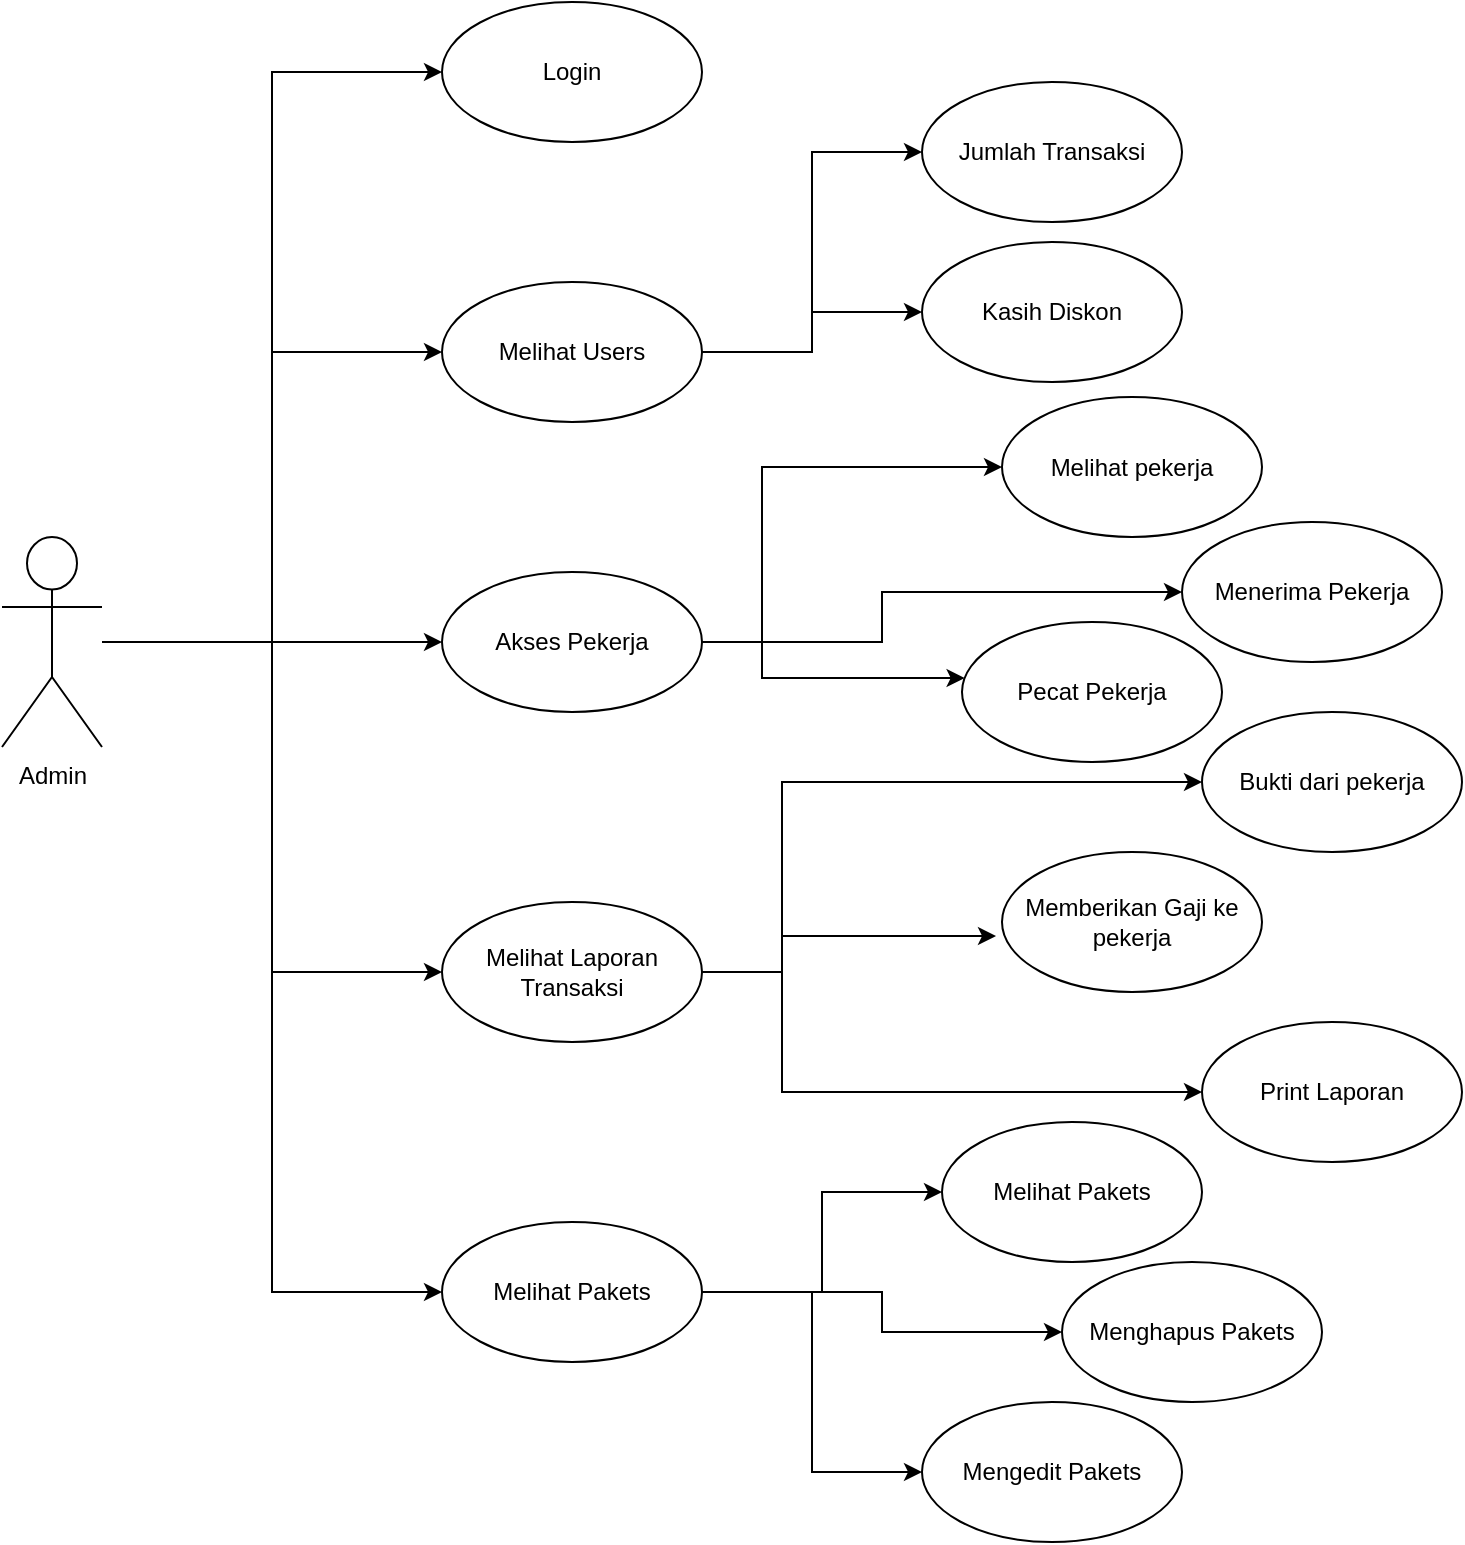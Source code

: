 <mxfile version="15.7.0" type="device" pages="3"><diagram id="GLr3SEYBAO6gfkQ210sp" name="admin"><mxGraphModel dx="1736" dy="1955" grid="1" gridSize="10" guides="1" tooltips="1" connect="1" arrows="1" fold="1" page="1" pageScale="1" pageWidth="827" pageHeight="1169" math="0" shadow="0"><root><mxCell id="0"/><mxCell id="1" parent="0"/><mxCell id="dEsvKawWJYGq54YhPNJZ-28" style="edgeStyle=orthogonalEdgeStyle;rounded=0;orthogonalLoop=1;jettySize=auto;html=1;entryX=0;entryY=0.5;entryDx=0;entryDy=0;" parent="1" source="dEsvKawWJYGq54YhPNJZ-1" target="dEsvKawWJYGq54YhPNJZ-8" edge="1"><mxGeometry relative="1" as="geometry"/></mxCell><mxCell id="dEsvKawWJYGq54YhPNJZ-29" style="edgeStyle=orthogonalEdgeStyle;rounded=0;orthogonalLoop=1;jettySize=auto;html=1;entryX=0;entryY=0.5;entryDx=0;entryDy=0;" parent="1" source="dEsvKawWJYGq54YhPNJZ-1" target="dEsvKawWJYGq54YhPNJZ-9" edge="1"><mxGeometry relative="1" as="geometry"/></mxCell><mxCell id="dEsvKawWJYGq54YhPNJZ-30" style="edgeStyle=orthogonalEdgeStyle;rounded=0;orthogonalLoop=1;jettySize=auto;html=1;entryX=0;entryY=0.5;entryDx=0;entryDy=0;" parent="1" source="dEsvKawWJYGq54YhPNJZ-1" target="dEsvKawWJYGq54YhPNJZ-10" edge="1"><mxGeometry relative="1" as="geometry"/></mxCell><mxCell id="dEsvKawWJYGq54YhPNJZ-31" style="edgeStyle=orthogonalEdgeStyle;rounded=0;orthogonalLoop=1;jettySize=auto;html=1;entryX=0;entryY=0.5;entryDx=0;entryDy=0;" parent="1" source="dEsvKawWJYGq54YhPNJZ-1" target="dEsvKawWJYGq54YhPNJZ-11" edge="1"><mxGeometry relative="1" as="geometry"/></mxCell><mxCell id="dEsvKawWJYGq54YhPNJZ-32" style="edgeStyle=orthogonalEdgeStyle;rounded=0;orthogonalLoop=1;jettySize=auto;html=1;entryX=0;entryY=0.5;entryDx=0;entryDy=0;" parent="1" source="dEsvKawWJYGq54YhPNJZ-1" target="dEsvKawWJYGq54YhPNJZ-14" edge="1"><mxGeometry relative="1" as="geometry"/></mxCell><mxCell id="dEsvKawWJYGq54YhPNJZ-1" value="Admin" style="shape=umlActor;verticalLabelPosition=bottom;verticalAlign=top;html=1;outlineConnect=0;" parent="1" vertex="1"><mxGeometry x="30" y="-62.5" width="50" height="105" as="geometry"/></mxCell><mxCell id="dEsvKawWJYGq54YhPNJZ-8" value="Login" style="ellipse;whiteSpace=wrap;html=1;" parent="1" vertex="1"><mxGeometry x="250" y="-330" width="130" height="70" as="geometry"/></mxCell><mxCell id="rbuk5nQ0P69aqt_O8GA5-3" style="edgeStyle=orthogonalEdgeStyle;rounded=0;orthogonalLoop=1;jettySize=auto;html=1;entryX=0;entryY=0.5;entryDx=0;entryDy=0;" edge="1" parent="1" source="dEsvKawWJYGq54YhPNJZ-9" target="rbuk5nQ0P69aqt_O8GA5-1"><mxGeometry relative="1" as="geometry"/></mxCell><mxCell id="rbuk5nQ0P69aqt_O8GA5-4" style="edgeStyle=orthogonalEdgeStyle;rounded=0;orthogonalLoop=1;jettySize=auto;html=1;entryX=0;entryY=0.5;entryDx=0;entryDy=0;" edge="1" parent="1" source="dEsvKawWJYGq54YhPNJZ-9" target="rbuk5nQ0P69aqt_O8GA5-2"><mxGeometry relative="1" as="geometry"/></mxCell><mxCell id="dEsvKawWJYGq54YhPNJZ-9" value="Melihat Users" style="ellipse;whiteSpace=wrap;html=1;" parent="1" vertex="1"><mxGeometry x="250" y="-190" width="130" height="70" as="geometry"/></mxCell><mxCell id="dEsvKawWJYGq54YhPNJZ-24" style="edgeStyle=orthogonalEdgeStyle;rounded=0;orthogonalLoop=1;jettySize=auto;html=1;entryX=0;entryY=0.5;entryDx=0;entryDy=0;" parent="1" source="dEsvKawWJYGq54YhPNJZ-10" target="dEsvKawWJYGq54YhPNJZ-12" edge="1"><mxGeometry relative="1" as="geometry"><Array as="points"><mxPoint x="410" y="-10"/><mxPoint x="410" y="-97"/></Array></mxGeometry></mxCell><mxCell id="8jXnbXq_bGbc2nNzlep5-2" style="edgeStyle=orthogonalEdgeStyle;rounded=0;orthogonalLoop=1;jettySize=auto;html=1;entryX=0;entryY=0.5;entryDx=0;entryDy=0;" edge="1" parent="1" source="dEsvKawWJYGq54YhPNJZ-10" target="8jXnbXq_bGbc2nNzlep5-1"><mxGeometry relative="1" as="geometry"><Array as="points"><mxPoint x="470" y="-10"/><mxPoint x="470" y="-35"/></Array></mxGeometry></mxCell><mxCell id="DIngtaw8xV3YAS1tEEwa-2" style="edgeStyle=orthogonalEdgeStyle;rounded=0;orthogonalLoop=1;jettySize=auto;html=1;" edge="1" parent="1" source="dEsvKawWJYGq54YhPNJZ-10" target="DIngtaw8xV3YAS1tEEwa-1"><mxGeometry relative="1" as="geometry"><Array as="points"><mxPoint x="410" y="-10"/><mxPoint x="410" y="8"/></Array></mxGeometry></mxCell><mxCell id="dEsvKawWJYGq54YhPNJZ-10" value="Akses Pekerja" style="ellipse;whiteSpace=wrap;html=1;" parent="1" vertex="1"><mxGeometry x="250" y="-45" width="130" height="70" as="geometry"/></mxCell><mxCell id="dEsvKawWJYGq54YhPNJZ-23" style="edgeStyle=orthogonalEdgeStyle;rounded=0;orthogonalLoop=1;jettySize=auto;html=1;entryX=0;entryY=0.5;entryDx=0;entryDy=0;" parent="1" source="dEsvKawWJYGq54YhPNJZ-11" target="dEsvKawWJYGq54YhPNJZ-19" edge="1"><mxGeometry relative="1" as="geometry"><Array as="points"><mxPoint x="420" y="155"/><mxPoint x="420" y="60"/></Array></mxGeometry></mxCell><mxCell id="8jXnbXq_bGbc2nNzlep5-5" style="edgeStyle=orthogonalEdgeStyle;rounded=0;orthogonalLoop=1;jettySize=auto;html=1;entryX=0;entryY=0.5;entryDx=0;entryDy=0;" edge="1" parent="1" source="dEsvKawWJYGq54YhPNJZ-11" target="8jXnbXq_bGbc2nNzlep5-4"><mxGeometry relative="1" as="geometry"><Array as="points"><mxPoint x="420" y="155"/><mxPoint x="420" y="215"/></Array></mxGeometry></mxCell><mxCell id="8jXnbXq_bGbc2nNzlep5-7" style="edgeStyle=orthogonalEdgeStyle;rounded=0;orthogonalLoop=1;jettySize=auto;html=1;entryX=-0.023;entryY=0.6;entryDx=0;entryDy=0;entryPerimeter=0;" edge="1" parent="1" source="dEsvKawWJYGq54YhPNJZ-11" target="8jXnbXq_bGbc2nNzlep5-6"><mxGeometry relative="1" as="geometry"><Array as="points"><mxPoint x="420" y="155"/><mxPoint x="420" y="137"/></Array></mxGeometry></mxCell><mxCell id="dEsvKawWJYGq54YhPNJZ-11" value="Melihat Laporan Transaksi" style="ellipse;whiteSpace=wrap;html=1;" parent="1" vertex="1"><mxGeometry x="250" y="120" width="130" height="70" as="geometry"/></mxCell><mxCell id="dEsvKawWJYGq54YhPNJZ-12" value="Melihat pekerja" style="ellipse;whiteSpace=wrap;html=1;" parent="1" vertex="1"><mxGeometry x="530" y="-132.5" width="130" height="70" as="geometry"/></mxCell><mxCell id="dEsvKawWJYGq54YhPNJZ-20" style="edgeStyle=orthogonalEdgeStyle;rounded=0;orthogonalLoop=1;jettySize=auto;html=1;" parent="1" source="dEsvKawWJYGq54YhPNJZ-14" target="dEsvKawWJYGq54YhPNJZ-15" edge="1"><mxGeometry relative="1" as="geometry"/></mxCell><mxCell id="dEsvKawWJYGq54YhPNJZ-21" style="edgeStyle=orthogonalEdgeStyle;rounded=0;orthogonalLoop=1;jettySize=auto;html=1;" parent="1" source="dEsvKawWJYGq54YhPNJZ-14" target="dEsvKawWJYGq54YhPNJZ-16" edge="1"><mxGeometry relative="1" as="geometry"/></mxCell><mxCell id="dEsvKawWJYGq54YhPNJZ-22" style="edgeStyle=orthogonalEdgeStyle;rounded=0;orthogonalLoop=1;jettySize=auto;html=1;entryX=0;entryY=0.5;entryDx=0;entryDy=0;" parent="1" source="dEsvKawWJYGq54YhPNJZ-14" target="dEsvKawWJYGq54YhPNJZ-17" edge="1"><mxGeometry relative="1" as="geometry"/></mxCell><mxCell id="dEsvKawWJYGq54YhPNJZ-14" value="Melihat Pakets" style="ellipse;whiteSpace=wrap;html=1;" parent="1" vertex="1"><mxGeometry x="250" y="280" width="130" height="70" as="geometry"/></mxCell><mxCell id="dEsvKawWJYGq54YhPNJZ-15" value="Melihat Pakets" style="ellipse;whiteSpace=wrap;html=1;" parent="1" vertex="1"><mxGeometry x="500" y="230" width="130" height="70" as="geometry"/></mxCell><mxCell id="dEsvKawWJYGq54YhPNJZ-16" value="Menghapus Pakets" style="ellipse;whiteSpace=wrap;html=1;" parent="1" vertex="1"><mxGeometry x="560" y="300" width="130" height="70" as="geometry"/></mxCell><mxCell id="dEsvKawWJYGq54YhPNJZ-17" value="Mengedit Pakets" style="ellipse;whiteSpace=wrap;html=1;" parent="1" vertex="1"><mxGeometry x="490" y="370" width="130" height="70" as="geometry"/></mxCell><mxCell id="dEsvKawWJYGq54YhPNJZ-19" value="Bukti dari pekerja" style="ellipse;whiteSpace=wrap;html=1;" parent="1" vertex="1"><mxGeometry x="630" y="25" width="130" height="70" as="geometry"/></mxCell><mxCell id="8jXnbXq_bGbc2nNzlep5-1" value="Menerima Pekerja" style="ellipse;whiteSpace=wrap;html=1;" vertex="1" parent="1"><mxGeometry x="620" y="-70" width="130" height="70" as="geometry"/></mxCell><mxCell id="8jXnbXq_bGbc2nNzlep5-4" value="Print Laporan" style="ellipse;whiteSpace=wrap;html=1;" vertex="1" parent="1"><mxGeometry x="630" y="180" width="130" height="70" as="geometry"/></mxCell><mxCell id="8jXnbXq_bGbc2nNzlep5-6" value="Memberikan Gaji ke pekerja" style="ellipse;whiteSpace=wrap;html=1;" vertex="1" parent="1"><mxGeometry x="530" y="95" width="130" height="70" as="geometry"/></mxCell><mxCell id="rbuk5nQ0P69aqt_O8GA5-1" value="Jumlah Transaksi" style="ellipse;whiteSpace=wrap;html=1;" vertex="1" parent="1"><mxGeometry x="490" y="-290" width="130" height="70" as="geometry"/></mxCell><mxCell id="rbuk5nQ0P69aqt_O8GA5-2" value="Kasih Diskon" style="ellipse;whiteSpace=wrap;html=1;" vertex="1" parent="1"><mxGeometry x="490" y="-210" width="130" height="70" as="geometry"/></mxCell><mxCell id="DIngtaw8xV3YAS1tEEwa-1" value="Pecat Pekerja" style="ellipse;whiteSpace=wrap;html=1;" vertex="1" parent="1"><mxGeometry x="510" y="-20" width="130" height="70" as="geometry"/></mxCell></root></mxGraphModel></diagram><diagram name="pekerja" id="tAQMhzKtjRgY71Rqa-Vx"><mxGraphModel dx="868" dy="393" grid="1" gridSize="10" guides="1" tooltips="1" connect="1" arrows="1" fold="1" page="1" pageScale="1" pageWidth="827" pageHeight="1169" math="0" shadow="0"><root><mxCell id="0"/><mxCell id="1" parent="0"/><mxCell id="IgyxKCAsWows0CJ7E8IG-14" style="edgeStyle=orthogonalEdgeStyle;rounded=0;orthogonalLoop=1;jettySize=auto;html=1;entryX=0;entryY=0.5;entryDx=0;entryDy=0;" parent="1" source="IgyxKCAsWows0CJ7E8IG-1" target="IgyxKCAsWows0CJ7E8IG-2" edge="1"><mxGeometry relative="1" as="geometry"/></mxCell><mxCell id="IgyxKCAsWows0CJ7E8IG-16" style="edgeStyle=orthogonalEdgeStyle;rounded=0;orthogonalLoop=1;jettySize=auto;html=1;entryX=0;entryY=0.5;entryDx=0;entryDy=0;" parent="1" source="IgyxKCAsWows0CJ7E8IG-1" target="IgyxKCAsWows0CJ7E8IG-6" edge="1"><mxGeometry relative="1" as="geometry"/></mxCell><mxCell id="IgyxKCAsWows0CJ7E8IG-18" style="edgeStyle=orthogonalEdgeStyle;rounded=0;orthogonalLoop=1;jettySize=auto;html=1;entryX=0;entryY=0.5;entryDx=0;entryDy=0;" parent="1" source="IgyxKCAsWows0CJ7E8IG-1" target="IgyxKCAsWows0CJ7E8IG-8" edge="1"><mxGeometry relative="1" as="geometry"/></mxCell><mxCell id="IgyxKCAsWows0CJ7E8IG-24" style="edgeStyle=orthogonalEdgeStyle;rounded=0;orthogonalLoop=1;jettySize=auto;html=1;entryX=0;entryY=0.5;entryDx=0;entryDy=0;" parent="1" source="IgyxKCAsWows0CJ7E8IG-1" target="IgyxKCAsWows0CJ7E8IG-5" edge="1"><mxGeometry relative="1" as="geometry"/></mxCell><mxCell id="IgyxKCAsWows0CJ7E8IG-1" value="Pekerja" style="shape=umlActor;verticalLabelPosition=bottom;verticalAlign=top;html=1;outlineConnect=0;" parent="1" vertex="1"><mxGeometry x="40" y="230" width="50" height="90" as="geometry"/></mxCell><mxCell id="IgyxKCAsWows0CJ7E8IG-2" value="Login" style="ellipse;whiteSpace=wrap;html=1;" parent="1" vertex="1"><mxGeometry x="240" y="90" width="100" height="50" as="geometry"/></mxCell><mxCell id="IgyxKCAsWows0CJ7E8IG-27" style="edgeStyle=orthogonalEdgeStyle;rounded=0;orthogonalLoop=1;jettySize=auto;html=1;" parent="1" source="IgyxKCAsWows0CJ7E8IG-5" target="IgyxKCAsWows0CJ7E8IG-26" edge="1"><mxGeometry relative="1" as="geometry"/></mxCell><mxCell id="IgyxKCAsWows0CJ7E8IG-5" value="Register" style="ellipse;whiteSpace=wrap;html=1;" parent="1" vertex="1"><mxGeometry x="240" y="150" width="100" height="50" as="geometry"/></mxCell><mxCell id="IgyxKCAsWows0CJ7E8IG-12" style="edgeStyle=orthogonalEdgeStyle;rounded=0;orthogonalLoop=1;jettySize=auto;html=1;entryX=0;entryY=0.5;entryDx=0;entryDy=0;" parent="1" source="IgyxKCAsWows0CJ7E8IG-6" target="IgyxKCAsWows0CJ7E8IG-10" edge="1"><mxGeometry relative="1" as="geometry"/></mxCell><mxCell id="IgyxKCAsWows0CJ7E8IG-6" value="Melihat&amp;nbsp; Transaksi&amp;nbsp;" style="ellipse;whiteSpace=wrap;html=1;" parent="1" vertex="1"><mxGeometry x="240" y="280" width="100" height="50" as="geometry"/></mxCell><mxCell id="IgyxKCAsWows0CJ7E8IG-21" style="edgeStyle=orthogonalEdgeStyle;rounded=0;orthogonalLoop=1;jettySize=auto;html=1;entryX=0;entryY=0.64;entryDx=0;entryDy=0;entryPerimeter=0;" parent="1" source="IgyxKCAsWows0CJ7E8IG-8" target="IgyxKCAsWows0CJ7E8IG-19" edge="1"><mxGeometry relative="1" as="geometry"/></mxCell><mxCell id="IgyxKCAsWows0CJ7E8IG-22" style="edgeStyle=orthogonalEdgeStyle;rounded=0;orthogonalLoop=1;jettySize=auto;html=1;entryX=0;entryY=0.5;entryDx=0;entryDy=0;" parent="1" source="IgyxKCAsWows0CJ7E8IG-8" target="IgyxKCAsWows0CJ7E8IG-20" edge="1"><mxGeometry relative="1" as="geometry"/></mxCell><mxCell id="IgyxKCAsWows0CJ7E8IG-25" style="edgeStyle=orthogonalEdgeStyle;rounded=0;orthogonalLoop=1;jettySize=auto;html=1;entryX=0;entryY=0.5;entryDx=0;entryDy=0;" parent="1" source="IgyxKCAsWows0CJ7E8IG-8" target="IgyxKCAsWows0CJ7E8IG-23" edge="1"><mxGeometry relative="1" as="geometry"/></mxCell><mxCell id="uwIaYI14WdClyiY6Opiz-2" style="edgeStyle=orthogonalEdgeStyle;rounded=0;orthogonalLoop=1;jettySize=auto;html=1;entryX=0;entryY=0.5;entryDx=0;entryDy=0;" edge="1" parent="1" source="IgyxKCAsWows0CJ7E8IG-8" target="uwIaYI14WdClyiY6Opiz-1"><mxGeometry relative="1" as="geometry"/></mxCell><mxCell id="IgyxKCAsWows0CJ7E8IG-8" value="Profile" style="ellipse;whiteSpace=wrap;html=1;" parent="1" vertex="1"><mxGeometry x="240" y="370" width="100" height="50" as="geometry"/></mxCell><mxCell id="IgyxKCAsWows0CJ7E8IG-31" style="edgeStyle=orthogonalEdgeStyle;rounded=0;orthogonalLoop=1;jettySize=auto;html=1;entryX=0;entryY=0.5;entryDx=0;entryDy=0;" parent="1" source="IgyxKCAsWows0CJ7E8IG-10" target="IgyxKCAsWows0CJ7E8IG-30" edge="1"><mxGeometry relative="1" as="geometry"/></mxCell><mxCell id="IgyxKCAsWows0CJ7E8IG-10" value="Menerima Pesanan" style="ellipse;whiteSpace=wrap;html=1;" parent="1" vertex="1"><mxGeometry x="440" y="280" width="100" height="50" as="geometry"/></mxCell><mxCell id="IgyxKCAsWows0CJ7E8IG-19" value="Ubah Password" style="ellipse;whiteSpace=wrap;html=1;" parent="1" vertex="1"><mxGeometry x="440" y="340" width="100" height="50" as="geometry"/></mxCell><mxCell id="IgyxKCAsWows0CJ7E8IG-20" value="Melihat Rating" style="ellipse;whiteSpace=wrap;html=1;" parent="1" vertex="1"><mxGeometry x="440" y="400" width="100" height="50" as="geometry"/></mxCell><mxCell id="IgyxKCAsWows0CJ7E8IG-23" value="Dompet&lt;br&gt;(melihat uang)" style="ellipse;whiteSpace=wrap;html=1;" parent="1" vertex="1"><mxGeometry x="440" y="460" width="100" height="50" as="geometry"/></mxCell><mxCell id="IgyxKCAsWows0CJ7E8IG-29" style="edgeStyle=orthogonalEdgeStyle;rounded=0;orthogonalLoop=1;jettySize=auto;html=1;entryX=0;entryY=0.5;entryDx=0;entryDy=0;" parent="1" source="IgyxKCAsWows0CJ7E8IG-26" target="IgyxKCAsWows0CJ7E8IG-28" edge="1"><mxGeometry relative="1" as="geometry"/></mxCell><mxCell id="IgyxKCAsWows0CJ7E8IG-26" value="Konfirmasi" style="ellipse;whiteSpace=wrap;html=1;" parent="1" vertex="1"><mxGeometry x="240" y="210" width="100" height="50" as="geometry"/></mxCell><mxCell id="IgyxKCAsWows0CJ7E8IG-28" value="Kirim biodata" style="ellipse;whiteSpace=wrap;html=1;" parent="1" vertex="1"><mxGeometry x="440" y="210" width="100" height="50" as="geometry"/></mxCell><mxCell id="IgyxKCAsWows0CJ7E8IG-30" value="Kirim bukti setelah melakukan kebersihan" style="ellipse;whiteSpace=wrap;html=1;" parent="1" vertex="1"><mxGeometry x="600" y="270" width="130" height="70" as="geometry"/></mxCell><mxCell id="uwIaYI14WdClyiY6Opiz-1" value="Status" style="ellipse;whiteSpace=wrap;html=1;" vertex="1" parent="1"><mxGeometry x="440" y="520" width="100" height="50" as="geometry"/></mxCell></root></mxGraphModel></diagram><diagram name="user" id="OjgltYOHCKpmM332AsSA"><mxGraphModel dx="868" dy="393" grid="1" gridSize="10" guides="1" tooltips="1" connect="1" arrows="1" fold="1" page="1" pageScale="1" pageWidth="827" pageHeight="1169" math="0" shadow="0"><root><mxCell id="5pjYEquU_-hyTlTiyuK5-0"/><mxCell id="5pjYEquU_-hyTlTiyuK5-1" parent="5pjYEquU_-hyTlTiyuK5-0"/><mxCell id="Ig2LC0KIEjDCCUsVQRp--10" style="edgeStyle=orthogonalEdgeStyle;rounded=0;orthogonalLoop=1;jettySize=auto;html=1;entryX=-0.018;entryY=0.68;entryDx=0;entryDy=0;entryPerimeter=0;" edge="1" parent="5pjYEquU_-hyTlTiyuK5-1" source="Ig2LC0KIEjDCCUsVQRp--0" target="Ig2LC0KIEjDCCUsVQRp--1"><mxGeometry relative="1" as="geometry"><Array as="points"><mxPoint x="170" y="255"/><mxPoint x="170" y="114"/></Array></mxGeometry></mxCell><mxCell id="Ig2LC0KIEjDCCUsVQRp--11" style="edgeStyle=orthogonalEdgeStyle;rounded=0;orthogonalLoop=1;jettySize=auto;html=1;entryX=0;entryY=0.5;entryDx=0;entryDy=0;" edge="1" parent="5pjYEquU_-hyTlTiyuK5-1" source="Ig2LC0KIEjDCCUsVQRp--0" target="Ig2LC0KIEjDCCUsVQRp--2"><mxGeometry relative="1" as="geometry"><Array as="points"><mxPoint x="170" y="255"/><mxPoint x="170" y="175"/></Array></mxGeometry></mxCell><mxCell id="Ig2LC0KIEjDCCUsVQRp--12" style="edgeStyle=orthogonalEdgeStyle;rounded=0;orthogonalLoop=1;jettySize=auto;html=1;entryX=0;entryY=0.5;entryDx=0;entryDy=0;" edge="1" parent="5pjYEquU_-hyTlTiyuK5-1" source="Ig2LC0KIEjDCCUsVQRp--0" target="Ig2LC0KIEjDCCUsVQRp--3"><mxGeometry relative="1" as="geometry"><Array as="points"><mxPoint x="170" y="255"/><mxPoint x="170" y="235"/></Array></mxGeometry></mxCell><mxCell id="Ig2LC0KIEjDCCUsVQRp--13" style="edgeStyle=orthogonalEdgeStyle;rounded=0;orthogonalLoop=1;jettySize=auto;html=1;entryX=0;entryY=0.5;entryDx=0;entryDy=0;" edge="1" parent="5pjYEquU_-hyTlTiyuK5-1" source="Ig2LC0KIEjDCCUsVQRp--0" target="Ig2LC0KIEjDCCUsVQRp--4"><mxGeometry relative="1" as="geometry"><Array as="points"><mxPoint x="170" y="255"/><mxPoint x="170" y="305"/></Array></mxGeometry></mxCell><mxCell id="Ig2LC0KIEjDCCUsVQRp--14" style="edgeStyle=orthogonalEdgeStyle;rounded=0;orthogonalLoop=1;jettySize=auto;html=1;entryX=0;entryY=0.5;entryDx=0;entryDy=0;" edge="1" parent="5pjYEquU_-hyTlTiyuK5-1" source="Ig2LC0KIEjDCCUsVQRp--0" target="Ig2LC0KIEjDCCUsVQRp--5"><mxGeometry relative="1" as="geometry"><Array as="points"><mxPoint x="170" y="255"/><mxPoint x="170" y="365"/></Array></mxGeometry></mxCell><mxCell id="Ig2LC0KIEjDCCUsVQRp--0" value="Users" style="shape=umlActor;verticalLabelPosition=bottom;verticalAlign=top;html=1;outlineConnect=0;" vertex="1" parent="5pjYEquU_-hyTlTiyuK5-1"><mxGeometry x="50" y="200" width="60" height="110" as="geometry"/></mxCell><mxCell id="Ig2LC0KIEjDCCUsVQRp--1" value="Login" style="ellipse;whiteSpace=wrap;html=1;" vertex="1" parent="5pjYEquU_-hyTlTiyuK5-1"><mxGeometry x="300" y="80" width="110" height="50" as="geometry"/></mxCell><mxCell id="Ig2LC0KIEjDCCUsVQRp--2" value="Register" style="ellipse;whiteSpace=wrap;html=1;" vertex="1" parent="5pjYEquU_-hyTlTiyuK5-1"><mxGeometry x="390" y="150" width="110" height="50" as="geometry"/></mxCell><mxCell id="Ig2LC0KIEjDCCUsVQRp--3" value="Pemilihan Pakets" style="ellipse;whiteSpace=wrap;html=1;" vertex="1" parent="5pjYEquU_-hyTlTiyuK5-1"><mxGeometry x="450" y="210" width="110" height="50" as="geometry"/></mxCell><mxCell id="Ig2LC0KIEjDCCUsVQRp--4" value="Pemilihan Pakets" style="ellipse;whiteSpace=wrap;html=1;" vertex="1" parent="5pjYEquU_-hyTlTiyuK5-1"><mxGeometry x="450" y="280" width="110" height="50" as="geometry"/></mxCell><mxCell id="ElTs3tf1JB4rPLyil1yE-1" style="edgeStyle=orthogonalEdgeStyle;rounded=0;orthogonalLoop=1;jettySize=auto;html=1;entryX=0;entryY=0.5;entryDx=0;entryDy=0;" edge="1" parent="5pjYEquU_-hyTlTiyuK5-1" source="Ig2LC0KIEjDCCUsVQRp--5" target="Ig2LC0KIEjDCCUsVQRp--7"><mxGeometry relative="1" as="geometry"/></mxCell><mxCell id="Ig2LC0KIEjDCCUsVQRp--5" value="Pembayaran" style="ellipse;whiteSpace=wrap;html=1;" vertex="1" parent="5pjYEquU_-hyTlTiyuK5-1"><mxGeometry x="410" y="340" width="110" height="50" as="geometry"/></mxCell><mxCell id="ElTs3tf1JB4rPLyil1yE-2" style="edgeStyle=orthogonalEdgeStyle;rounded=0;orthogonalLoop=1;jettySize=auto;html=1;entryX=0.5;entryY=0;entryDx=0;entryDy=0;" edge="1" parent="5pjYEquU_-hyTlTiyuK5-1" source="Ig2LC0KIEjDCCUsVQRp--7" target="Ig2LC0KIEjDCCUsVQRp--8"><mxGeometry relative="1" as="geometry"/></mxCell><mxCell id="Ig2LC0KIEjDCCUsVQRp--7" value="Konfirmasi bahwa sudah dikerjakan" style="ellipse;whiteSpace=wrap;html=1;" vertex="1" parent="5pjYEquU_-hyTlTiyuK5-1"><mxGeometry x="610" y="310" width="120" height="50" as="geometry"/></mxCell><mxCell id="Ig2LC0KIEjDCCUsVQRp--8" value="Rating ke Pekerja" style="ellipse;whiteSpace=wrap;html=1;" vertex="1" parent="5pjYEquU_-hyTlTiyuK5-1"><mxGeometry x="610" y="390" width="120" height="50" as="geometry"/></mxCell></root></mxGraphModel></diagram></mxfile>